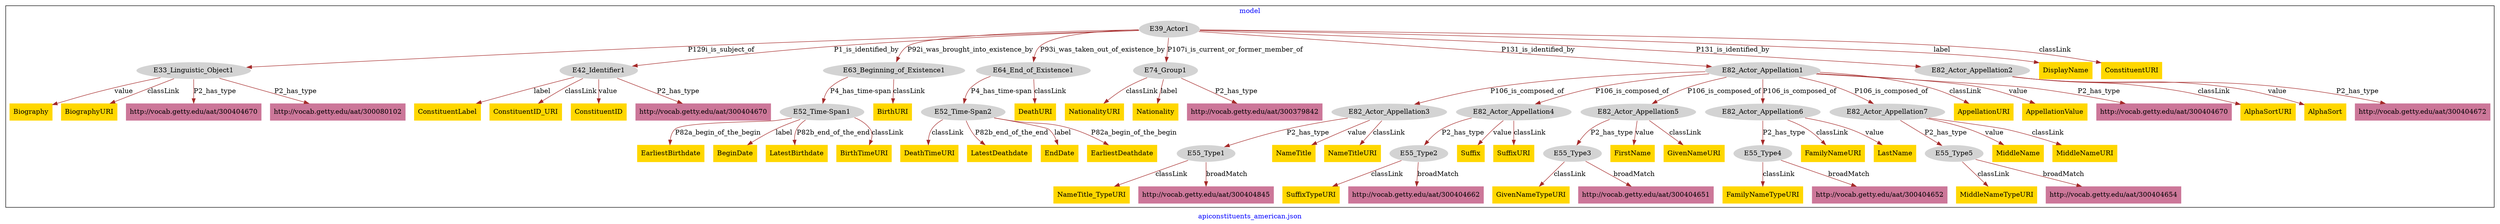 digraph n0 {
fontcolor="blue"
remincross="true"
label="apiconstituents_american.json"
subgraph cluster {
label="model"
n2[style="filled",color="white",fillcolor="lightgray",label="E39_Actor1"];
n3[style="filled",color="white",fillcolor="lightgray",label="E33_Linguistic_Object1"];
n4[style="filled",color="white",fillcolor="lightgray",label="E42_Identifier1"];
n5[style="filled",color="white",fillcolor="lightgray",label="E63_Beginning_of_Existence1"];
n6[style="filled",color="white",fillcolor="lightgray",label="E64_End_of_Existence1"];
n7[style="filled",color="white",fillcolor="lightgray",label="E74_Group1"];
n8[style="filled",color="white",fillcolor="lightgray",label="E82_Actor_Appellation1"];
n9[style="filled",color="white",fillcolor="lightgray",label="E82_Actor_Appellation2"];
n10[style="filled",color="white",fillcolor="lightgray",label="E52_Time-Span1"];
n11[style="filled",color="white",fillcolor="lightgray",label="E52_Time-Span2"];
n12[style="filled",color="white",fillcolor="lightgray",label="E82_Actor_Appellation3"];
n13[style="filled",color="white",fillcolor="lightgray",label="E82_Actor_Appellation4"];
n14[style="filled",color="white",fillcolor="lightgray",label="E82_Actor_Appellation5"];
n15[style="filled",color="white",fillcolor="lightgray",label="E82_Actor_Appellation6"];
n16[style="filled",color="white",fillcolor="lightgray",label="E82_Actor_Appellation7"];
n17[style="filled",color="white",fillcolor="lightgray",label="E55_Type1"];
n18[style="filled",color="white",fillcolor="lightgray",label="E55_Type2"];
n19[style="filled",color="white",fillcolor="lightgray",label="E55_Type3"];
n20[style="filled",color="white",fillcolor="lightgray",label="E55_Type4"];
n21[style="filled",color="white",fillcolor="lightgray",label="E55_Type5"];
n22[shape="plaintext",style="filled",fillcolor="gold",label="FirstName"];
n23[shape="plaintext",style="filled",fillcolor="gold",label="AlphaSortURI"];
n24[shape="plaintext",style="filled",fillcolor="gold",label="ConstituentLabel"];
n25[shape="plaintext",style="filled",fillcolor="gold",label="NameTitle"];
n26[shape="plaintext",style="filled",fillcolor="gold",label="SuffixTypeURI"];
n27[shape="plaintext",style="filled",fillcolor="gold",label="BirthURI"];
n28[shape="plaintext",style="filled",fillcolor="gold",label="MiddleName"];
n29[shape="plaintext",style="filled",fillcolor="gold",label="ConstituentID_URI"];
n30[shape="plaintext",style="filled",fillcolor="gold",label="NameTitleURI"];
n31[shape="plaintext",style="filled",fillcolor="gold",label="GivenNameTypeURI"];
n32[shape="plaintext",style="filled",fillcolor="gold",label="EarliestBirthdate"];
n33[shape="plaintext",style="filled",fillcolor="gold",label="DeathTimeURI"];
n34[shape="plaintext",style="filled",fillcolor="gold",label="DeathURI"];
n35[shape="plaintext",style="filled",fillcolor="gold",label="LatestDeathdate"];
n36[shape="plaintext",style="filled",fillcolor="gold",label="Suffix"];
n37[shape="plaintext",style="filled",fillcolor="gold",label="SuffixURI"];
n38[shape="plaintext",style="filled",fillcolor="gold",label="Biography"];
n39[shape="plaintext",style="filled",fillcolor="gold",label="GivenNameURI"];
n40[shape="plaintext",style="filled",fillcolor="gold",label="MiddleNameTypeURI"];
n41[shape="plaintext",style="filled",fillcolor="gold",label="BiographyURI"];
n42[shape="plaintext",style="filled",fillcolor="gold",label="EndDate"];
n43[shape="plaintext",style="filled",fillcolor="gold",label="DisplayName"];
n44[shape="plaintext",style="filled",fillcolor="gold",label="FamilyNameTypeURI"];
n45[shape="plaintext",style="filled",fillcolor="gold",label="ConstituentID"];
n46[shape="plaintext",style="filled",fillcolor="gold",label="BeginDate"];
n47[shape="plaintext",style="filled",fillcolor="gold",label="AppellationURI"];
n48[shape="plaintext",style="filled",fillcolor="gold",label="MiddleNameURI"];
n49[shape="plaintext",style="filled",fillcolor="gold",label="FamilyNameURI"];
n50[shape="plaintext",style="filled",fillcolor="gold",label="AppellationValue"];
n51[shape="plaintext",style="filled",fillcolor="gold",label="NationalityURI"];
n52[shape="plaintext",style="filled",fillcolor="gold",label="LatestBirthdate"];
n53[shape="plaintext",style="filled",fillcolor="gold",label="ConstituentURI"];
n54[shape="plaintext",style="filled",fillcolor="gold",label="BirthTimeURI"];
n55[shape="plaintext",style="filled",fillcolor="gold",label="EarliestDeathdate"];
n56[shape="plaintext",style="filled",fillcolor="gold",label="Nationality"];
n57[shape="plaintext",style="filled",fillcolor="gold",label="LastName"];
n58[shape="plaintext",style="filled",fillcolor="gold",label="NameTitle_TypeURI"];
n59[shape="plaintext",style="filled",fillcolor="gold",label="AlphaSort"];
n60[shape="plaintext",style="filled",fillcolor="#CC7799",label="http://vocab.getty.edu/aat/300404670"];
n61[shape="plaintext",style="filled",fillcolor="#CC7799",label="http://vocab.getty.edu/aat/300080102"];
n62[shape="plaintext",style="filled",fillcolor="#CC7799",label="http://vocab.getty.edu/aat/300404672"];
n63[shape="plaintext",style="filled",fillcolor="#CC7799",label="http://vocab.getty.edu/aat/300404670"];
n64[shape="plaintext",style="filled",fillcolor="#CC7799",label="http://vocab.getty.edu/aat/300379842"];
n65[shape="plaintext",style="filled",fillcolor="#CC7799",label="http://vocab.getty.edu/aat/300404654"];
n66[shape="plaintext",style="filled",fillcolor="#CC7799",label="http://vocab.getty.edu/aat/300404662"];
n67[shape="plaintext",style="filled",fillcolor="#CC7799",label="http://vocab.getty.edu/aat/300404651"];
n68[shape="plaintext",style="filled",fillcolor="#CC7799",label="http://vocab.getty.edu/aat/300404845"];
n69[shape="plaintext",style="filled",fillcolor="#CC7799",label="http://vocab.getty.edu/aat/300404652"];
n70[shape="plaintext",style="filled",fillcolor="#CC7799",label="http://vocab.getty.edu/aat/300404670"];
}
n2 -> n3[color="brown",fontcolor="black",label="P129i_is_subject_of"]
n2 -> n4[color="brown",fontcolor="black",label="P1_is_identified_by"]
n2 -> n5[color="brown",fontcolor="black",label="P92i_was_brought_into_existence_by"]
n2 -> n6[color="brown",fontcolor="black",label="P93i_was_taken_out_of_existence_by"]
n2 -> n7[color="brown",fontcolor="black",label="P107i_is_current_or_former_member_of"]
n2 -> n8[color="brown",fontcolor="black",label="P131_is_identified_by"]
n2 -> n9[color="brown",fontcolor="black",label="P131_is_identified_by"]
n5 -> n10[color="brown",fontcolor="black",label="P4_has_time-span"]
n6 -> n11[color="brown",fontcolor="black",label="P4_has_time-span"]
n8 -> n12[color="brown",fontcolor="black",label="P106_is_composed_of"]
n8 -> n13[color="brown",fontcolor="black",label="P106_is_composed_of"]
n8 -> n14[color="brown",fontcolor="black",label="P106_is_composed_of"]
n8 -> n15[color="brown",fontcolor="black",label="P106_is_composed_of"]
n8 -> n16[color="brown",fontcolor="black",label="P106_is_composed_of"]
n12 -> n17[color="brown",fontcolor="black",label="P2_has_type"]
n13 -> n18[color="brown",fontcolor="black",label="P2_has_type"]
n14 -> n19[color="brown",fontcolor="black",label="P2_has_type"]
n15 -> n20[color="brown",fontcolor="black",label="P2_has_type"]
n16 -> n21[color="brown",fontcolor="black",label="P2_has_type"]
n14 -> n22[color="brown",fontcolor="black",label="value"]
n9 -> n23[color="brown",fontcolor="black",label="classLink"]
n4 -> n24[color="brown",fontcolor="black",label="label"]
n12 -> n25[color="brown",fontcolor="black",label="value"]
n18 -> n26[color="brown",fontcolor="black",label="classLink"]
n5 -> n27[color="brown",fontcolor="black",label="classLink"]
n16 -> n28[color="brown",fontcolor="black",label="value"]
n4 -> n29[color="brown",fontcolor="black",label="classLink"]
n12 -> n30[color="brown",fontcolor="black",label="classLink"]
n19 -> n31[color="brown",fontcolor="black",label="classLink"]
n10 -> n32[color="brown",fontcolor="black",label="P82a_begin_of_the_begin"]
n11 -> n33[color="brown",fontcolor="black",label="classLink"]
n6 -> n34[color="brown",fontcolor="black",label="classLink"]
n11 -> n35[color="brown",fontcolor="black",label="P82b_end_of_the_end"]
n13 -> n36[color="brown",fontcolor="black",label="value"]
n13 -> n37[color="brown",fontcolor="black",label="classLink"]
n3 -> n38[color="brown",fontcolor="black",label="value"]
n14 -> n39[color="brown",fontcolor="black",label="classLink"]
n21 -> n40[color="brown",fontcolor="black",label="classLink"]
n3 -> n41[color="brown",fontcolor="black",label="classLink"]
n11 -> n42[color="brown",fontcolor="black",label="label"]
n2 -> n43[color="brown",fontcolor="black",label="label"]
n20 -> n44[color="brown",fontcolor="black",label="classLink"]
n4 -> n45[color="brown",fontcolor="black",label="value"]
n10 -> n46[color="brown",fontcolor="black",label="label"]
n8 -> n47[color="brown",fontcolor="black",label="classLink"]
n16 -> n48[color="brown",fontcolor="black",label="classLink"]
n15 -> n49[color="brown",fontcolor="black",label="classLink"]
n8 -> n50[color="brown",fontcolor="black",label="value"]
n7 -> n51[color="brown",fontcolor="black",label="classLink"]
n10 -> n52[color="brown",fontcolor="black",label="P82b_end_of_the_end"]
n2 -> n53[color="brown",fontcolor="black",label="classLink"]
n10 -> n54[color="brown",fontcolor="black",label="classLink"]
n11 -> n55[color="brown",fontcolor="black",label="P82a_begin_of_the_begin"]
n7 -> n56[color="brown",fontcolor="black",label="label"]
n15 -> n57[color="brown",fontcolor="black",label="value"]
n17 -> n58[color="brown",fontcolor="black",label="classLink"]
n9 -> n59[color="brown",fontcolor="black",label="value"]
n3 -> n60[color="brown",fontcolor="black",label="P2_has_type"]
n3 -> n61[color="brown",fontcolor="black",label="P2_has_type"]
n9 -> n62[color="brown",fontcolor="black",label="P2_has_type"]
n4 -> n63[color="brown",fontcolor="black",label="P2_has_type"]
n7 -> n64[color="brown",fontcolor="black",label="P2_has_type"]
n21 -> n65[color="brown",fontcolor="black",label="broadMatch"]
n18 -> n66[color="brown",fontcolor="black",label="broadMatch"]
n19 -> n67[color="brown",fontcolor="black",label="broadMatch"]
n17 -> n68[color="brown",fontcolor="black",label="broadMatch"]
n20 -> n69[color="brown",fontcolor="black",label="broadMatch"]
n8 -> n70[color="brown",fontcolor="black",label="P2_has_type"]
}
